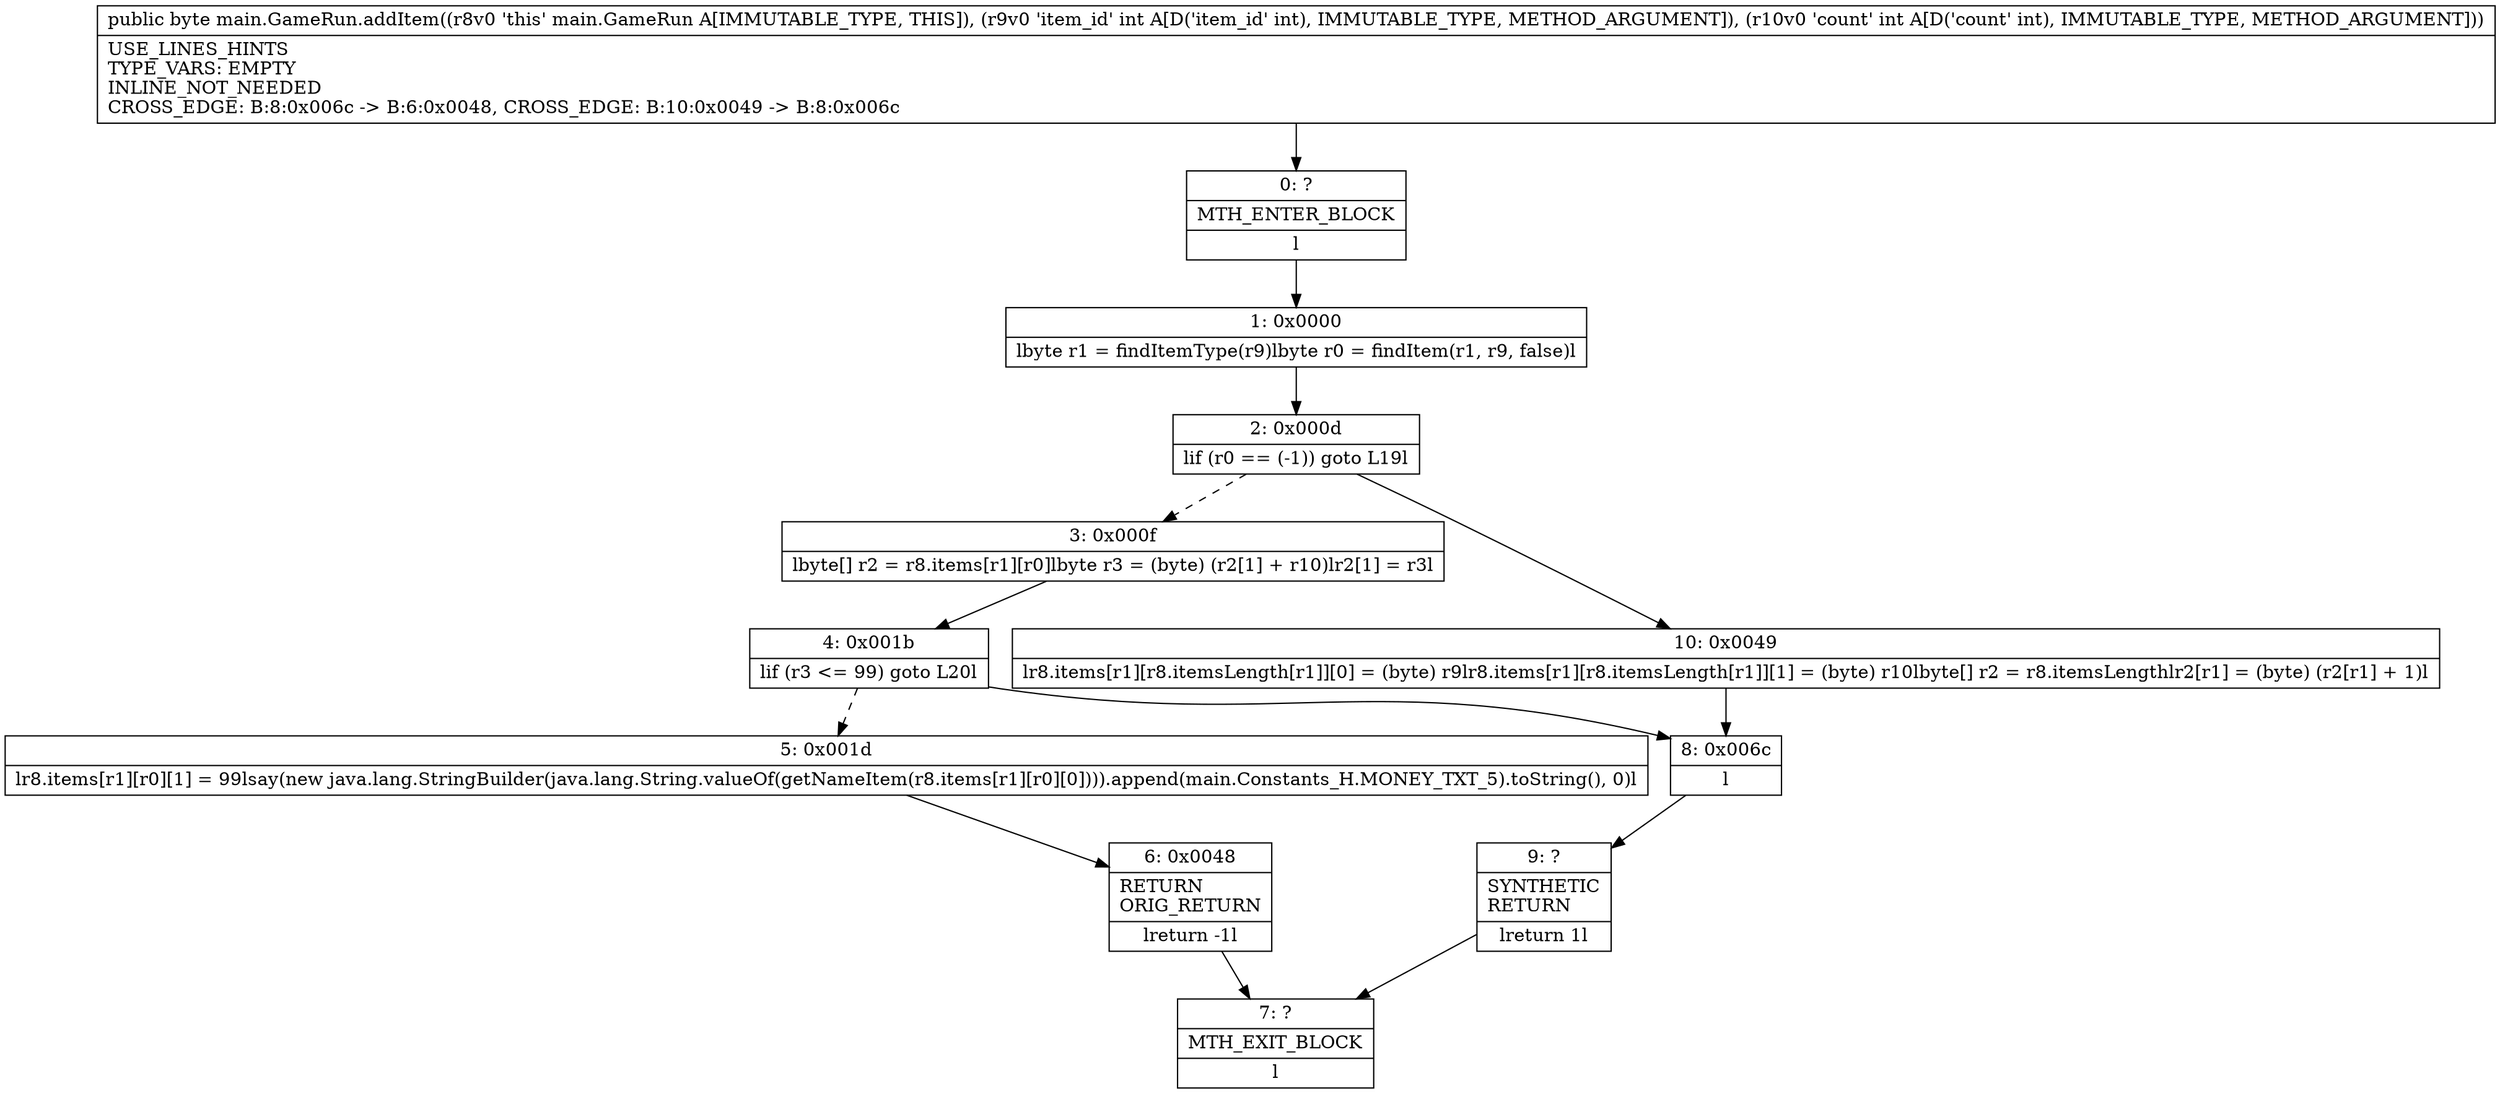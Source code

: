 digraph "CFG formain.GameRun.addItem(II)B" {
Node_0 [shape=record,label="{0\:\ ?|MTH_ENTER_BLOCK\l|l}"];
Node_1 [shape=record,label="{1\:\ 0x0000|lbyte r1 = findItemType(r9)lbyte r0 = findItem(r1, r9, false)l}"];
Node_2 [shape=record,label="{2\:\ 0x000d|lif (r0 == (\-1)) goto L19l}"];
Node_3 [shape=record,label="{3\:\ 0x000f|lbyte[] r2 = r8.items[r1][r0]lbyte r3 = (byte) (r2[1] + r10)lr2[1] = r3l}"];
Node_4 [shape=record,label="{4\:\ 0x001b|lif (r3 \<= 99) goto L20l}"];
Node_5 [shape=record,label="{5\:\ 0x001d|lr8.items[r1][r0][1] = 99lsay(new java.lang.StringBuilder(java.lang.String.valueOf(getNameItem(r8.items[r1][r0][0]))).append(main.Constants_H.MONEY_TXT_5).toString(), 0)l}"];
Node_6 [shape=record,label="{6\:\ 0x0048|RETURN\lORIG_RETURN\l|lreturn \-1l}"];
Node_7 [shape=record,label="{7\:\ ?|MTH_EXIT_BLOCK\l|l}"];
Node_8 [shape=record,label="{8\:\ 0x006c|l}"];
Node_9 [shape=record,label="{9\:\ ?|SYNTHETIC\lRETURN\l|lreturn 1l}"];
Node_10 [shape=record,label="{10\:\ 0x0049|lr8.items[r1][r8.itemsLength[r1]][0] = (byte) r9lr8.items[r1][r8.itemsLength[r1]][1] = (byte) r10lbyte[] r2 = r8.itemsLengthlr2[r1] = (byte) (r2[r1] + 1)l}"];
MethodNode[shape=record,label="{public byte main.GameRun.addItem((r8v0 'this' main.GameRun A[IMMUTABLE_TYPE, THIS]), (r9v0 'item_id' int A[D('item_id' int), IMMUTABLE_TYPE, METHOD_ARGUMENT]), (r10v0 'count' int A[D('count' int), IMMUTABLE_TYPE, METHOD_ARGUMENT]))  | USE_LINES_HINTS\lTYPE_VARS: EMPTY\lINLINE_NOT_NEEDED\lCROSS_EDGE: B:8:0x006c \-\> B:6:0x0048, CROSS_EDGE: B:10:0x0049 \-\> B:8:0x006c\l}"];
MethodNode -> Node_0;
Node_0 -> Node_1;
Node_1 -> Node_2;
Node_2 -> Node_3[style=dashed];
Node_2 -> Node_10;
Node_3 -> Node_4;
Node_4 -> Node_5[style=dashed];
Node_4 -> Node_8;
Node_5 -> Node_6;
Node_6 -> Node_7;
Node_8 -> Node_9;
Node_9 -> Node_7;
Node_10 -> Node_8;
}

